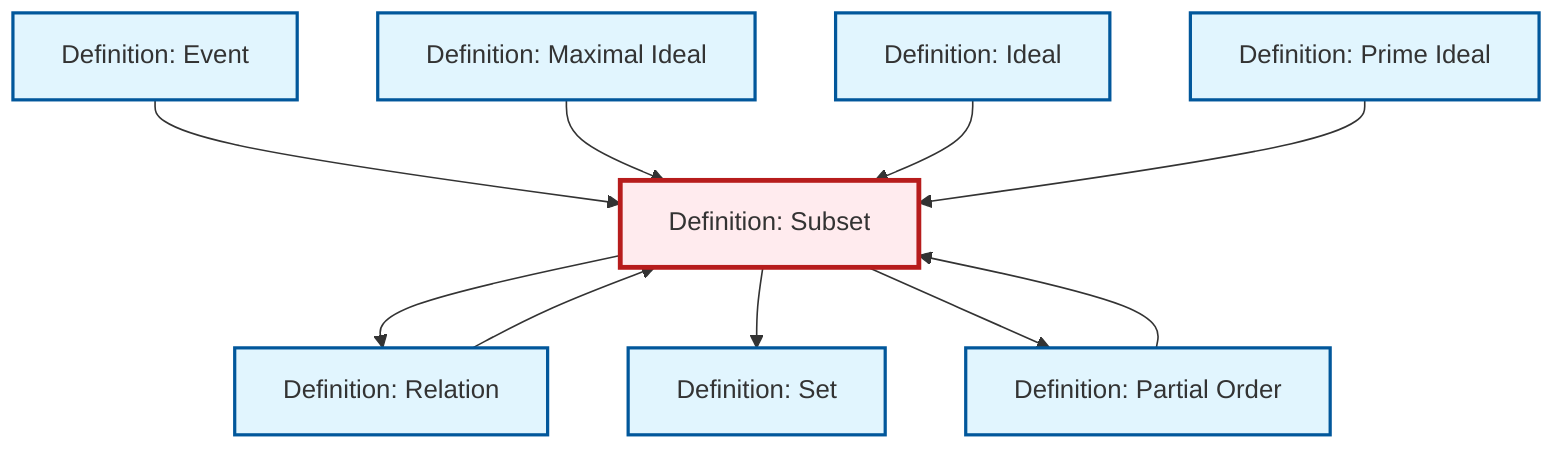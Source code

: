 graph TD
    classDef definition fill:#e1f5fe,stroke:#01579b,stroke-width:2px
    classDef theorem fill:#f3e5f5,stroke:#4a148c,stroke-width:2px
    classDef axiom fill:#fff3e0,stroke:#e65100,stroke-width:2px
    classDef example fill:#e8f5e9,stroke:#1b5e20,stroke-width:2px
    classDef current fill:#ffebee,stroke:#b71c1c,stroke-width:3px
    def-prime-ideal["Definition: Prime Ideal"]:::definition
    def-maximal-ideal["Definition: Maximal Ideal"]:::definition
    def-relation["Definition: Relation"]:::definition
    def-partial-order["Definition: Partial Order"]:::definition
    def-set["Definition: Set"]:::definition
    def-ideal["Definition: Ideal"]:::definition
    def-subset["Definition: Subset"]:::definition
    def-event["Definition: Event"]:::definition
    def-event --> def-subset
    def-subset --> def-relation
    def-maximal-ideal --> def-subset
    def-partial-order --> def-subset
    def-ideal --> def-subset
    def-subset --> def-set
    def-subset --> def-partial-order
    def-prime-ideal --> def-subset
    def-relation --> def-subset
    class def-subset current